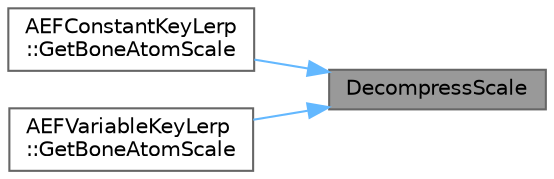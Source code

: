digraph "DecompressScale"
{
 // INTERACTIVE_SVG=YES
 // LATEX_PDF_SIZE
  bgcolor="transparent";
  edge [fontname=Helvetica,fontsize=10,labelfontname=Helvetica,labelfontsize=10];
  node [fontname=Helvetica,fontsize=10,shape=box,height=0.2,width=0.4];
  rankdir="RL";
  Node1 [id="Node000001",label="DecompressScale",height=0.2,width=0.4,color="gray40", fillcolor="grey60", style="filled", fontcolor="black",tooltip="Templated Scale Decompressor."];
  Node1 -> Node2 [id="edge1_Node000001_Node000002",dir="back",color="steelblue1",style="solid",tooltip=" "];
  Node2 [id="Node000002",label="AEFConstantKeyLerp\l::GetBoneAtomScale",height=0.2,width=0.4,color="grey40", fillcolor="white", style="filled",URL="$d1/d9a/classAEFConstantKeyLerp.html#af9a24b45cab80a49d7c3edcf9efe822d",tooltip="Decompress the Scale component of a BoneAtom."];
  Node1 -> Node3 [id="edge2_Node000001_Node000003",dir="back",color="steelblue1",style="solid",tooltip=" "];
  Node3 [id="Node000003",label="AEFVariableKeyLerp\l::GetBoneAtomScale",height=0.2,width=0.4,color="grey40", fillcolor="white", style="filled",URL="$d9/db9/classAEFVariableKeyLerp.html#a261e7d9740c33f445bdbba02e71141ed",tooltip="Decompress the Scale component of a BoneAtom."];
}
